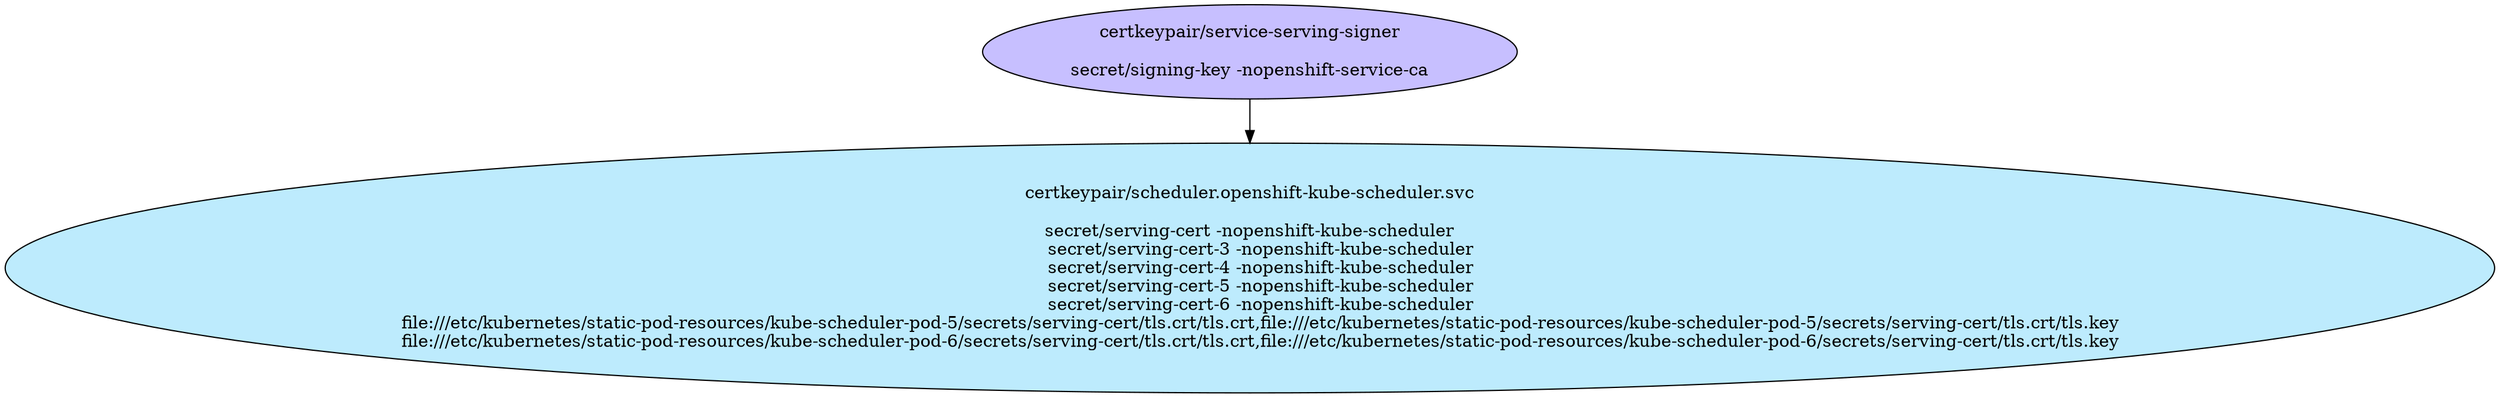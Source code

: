 digraph "Local Certificate" {
  // Node definitions.
  1 [
    label="certkeypair/service-serving-signer\n\nsecret/signing-key -nopenshift-service-ca\n"
    style=filled
    fillcolor="#c7bfff"
  ];
  17 [
    label="certkeypair/scheduler.openshift-kube-scheduler.svc\n\nsecret/serving-cert -nopenshift-kube-scheduler\n    secret/serving-cert-3 -nopenshift-kube-scheduler\n    secret/serving-cert-4 -nopenshift-kube-scheduler\n    secret/serving-cert-5 -nopenshift-kube-scheduler\n    secret/serving-cert-6 -nopenshift-kube-scheduler\n    file:///etc/kubernetes/static-pod-resources/kube-scheduler-pod-5/secrets/serving-cert/tls.crt/tls.crt,file:///etc/kubernetes/static-pod-resources/kube-scheduler-pod-5/secrets/serving-cert/tls.crt/tls.key\n    file:///etc/kubernetes/static-pod-resources/kube-scheduler-pod-6/secrets/serving-cert/tls.crt/tls.crt,file:///etc/kubernetes/static-pod-resources/kube-scheduler-pod-6/secrets/serving-cert/tls.crt/tls.key\n"
    style=filled
    fillcolor="#bdebfd"
  ];

  // Edge definitions.
  1 -> 17;
}